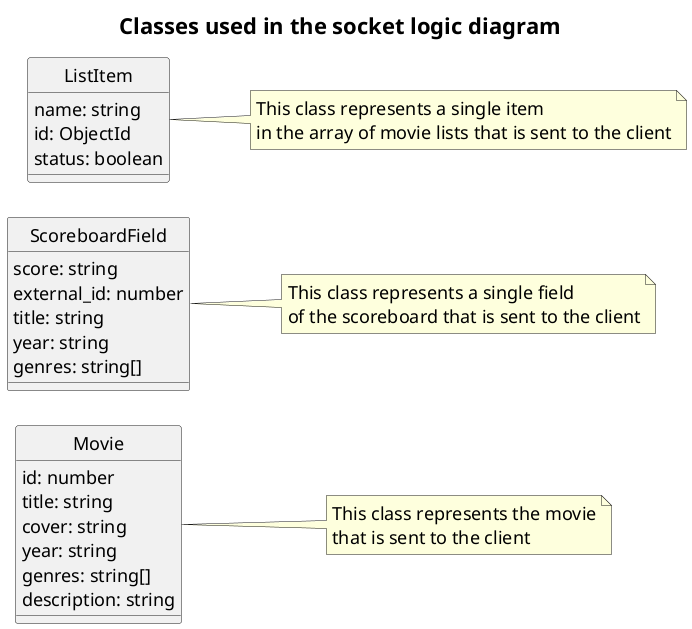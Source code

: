 @startuml Socket_Logic_Classes
hide circle
title
Classes used in the socket logic diagram
end title
left to right direction

skinparam TitleFontSize 22
skinparam RectangleFontSize 22
skinparam ClassFontSize 20
skinparam ClassAttributeFontSize 18
skinparam NoteFontSize 18
skinparam LegendFontSize 18

class Movie {
    id: number
    title: string
    cover: string
    year: string
    genres: string[]
    description: string
}
note right
    This class represents the movie
    that is sent to the client
end note
class ScoreboardField {
    score: string
    external_id: number
    title: string
    year: string
    genres: string[]
}
note right
    This class represents a single field
    of the scoreboard that is sent to the client
end note
class ListItem {
    name: string
    id: ObjectId
    status: boolean
}
note right
    This class represents a single item
    in the array of movie lists that is sent to the client
end note
@enduml
